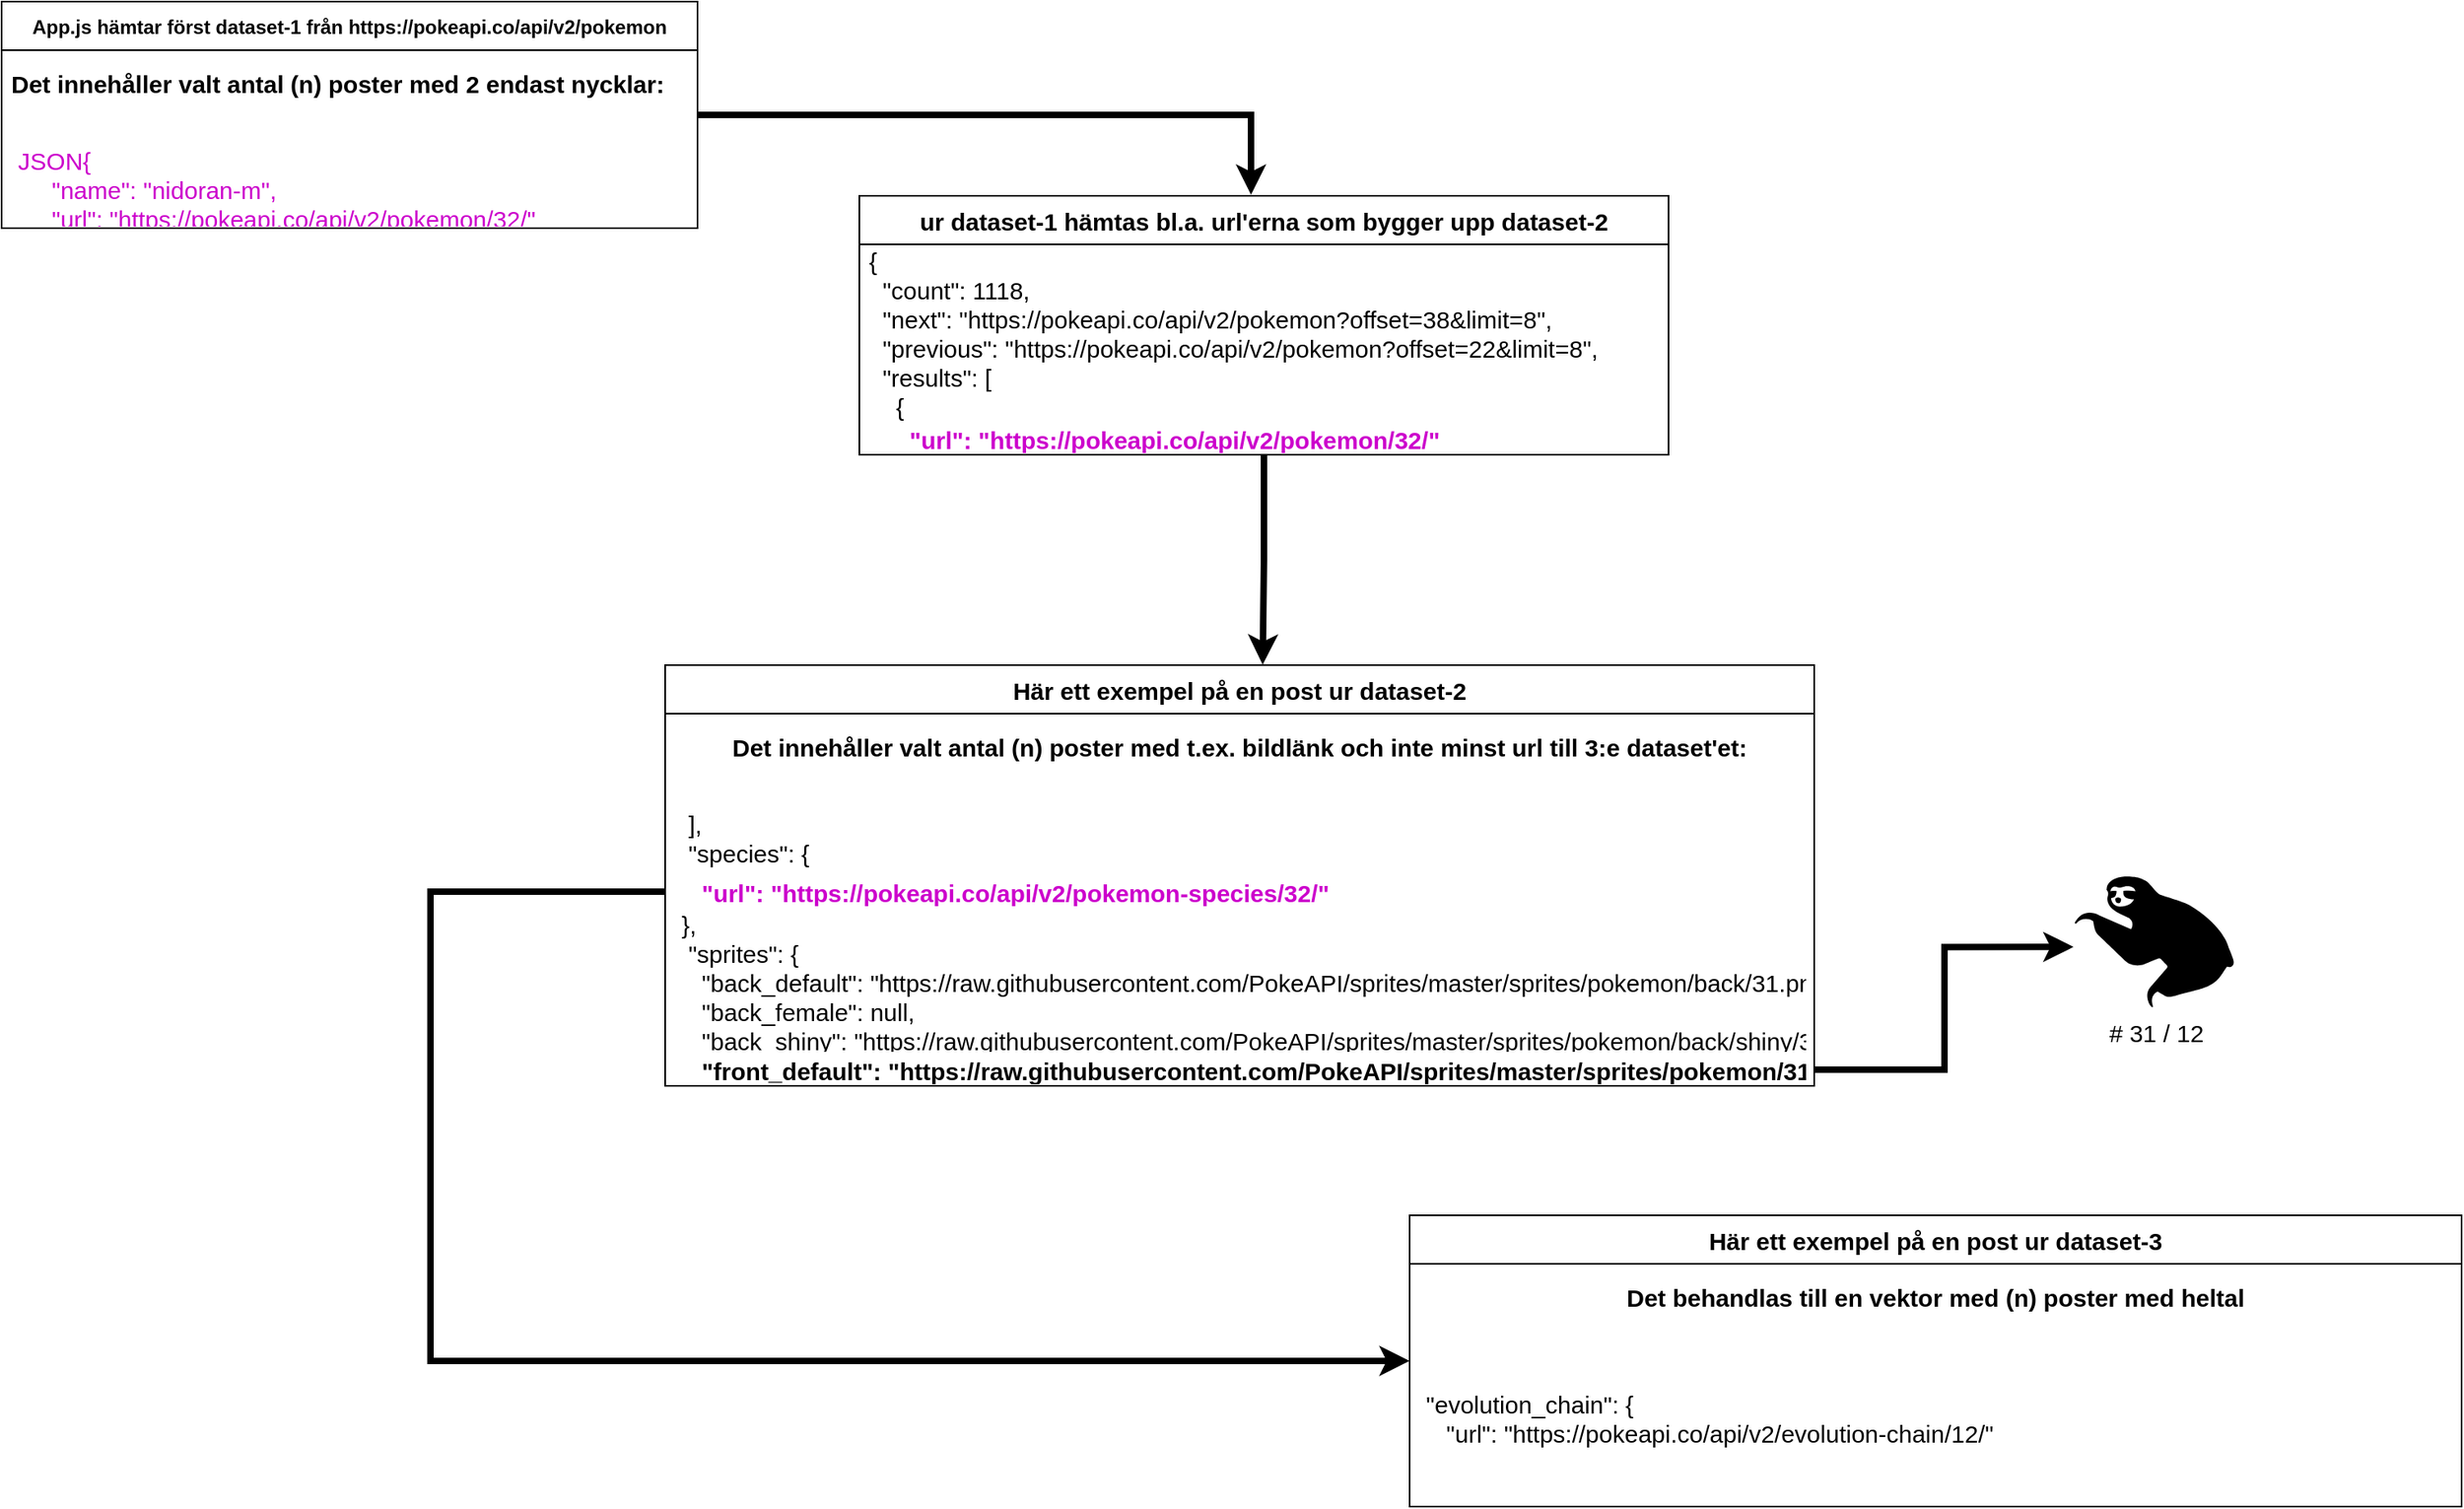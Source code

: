 <mxfile version="15.5.6" type="device"><diagram id="6V0g60K-LJ1o-W_xy7L0" name="Page-1"><mxGraphModel dx="1718" dy="1013" grid="1" gridSize="10" guides="1" tooltips="1" connect="1" arrows="1" fold="1" page="1" pageScale="1" pageWidth="1654" pageHeight="1169" math="0" shadow="0"><root><mxCell id="0"/><mxCell id="1" parent="0"/><mxCell id="k7H110tOIA1vkZcFhjTE-9" style="edgeStyle=orthogonalEdgeStyle;rounded=0;orthogonalLoop=1;jettySize=auto;html=1;entryX=0.52;entryY=-0.001;entryDx=0;entryDy=0;entryPerimeter=0;strokeWidth=4;" edge="1" parent="1" source="5SqV9xohT3CQeLlnFB8b-1" target="5SqV9xohT3CQeLlnFB8b-5"><mxGeometry relative="1" as="geometry"/></mxCell><mxCell id="5SqV9xohT3CQeLlnFB8b-1" value="ur dataset-1 hämtas bl.a. url'erna som bygger upp dataset-2" style="swimlane;fontStyle=1;childLayout=stackLayout;horizontal=1;startSize=30;horizontalStack=0;resizeParent=1;resizeParentMax=0;resizeLast=0;collapsible=1;marginBottom=0;fontSize=15;" parent="1" vertex="1"><mxGeometry x="820" y="270" width="500" height="160" as="geometry"/></mxCell><mxCell id="5SqV9xohT3CQeLlnFB8b-2" value="{&#10;  &quot;count&quot;: 1118,&#10;  &quot;next&quot;: &quot;https://pokeapi.co/api/v2/pokemon?offset=38&amp;limit=8&quot;,&#10;  &quot;previous&quot;: &quot;https://pokeapi.co/api/v2/pokemon?offset=22&amp;limit=8&quot;,&#10;  &quot;results&quot;: [&#10;    {&#10;      &quot;name&quot;: &quot;nidoqueen&quot;," style="text;strokeColor=none;fillColor=none;align=left;verticalAlign=middle;spacingLeft=4;spacingRight=4;overflow=hidden;points=[[0,0.5],[1,0.5]];portConstraint=eastwest;rotatable=0;fontSize=15;" parent="5SqV9xohT3CQeLlnFB8b-1" vertex="1"><mxGeometry y="30" width="500" height="110" as="geometry"/></mxCell><mxCell id="5SqV9xohT3CQeLlnFB8b-3" value="      &quot;url&quot;: &quot;https://pokeapi.co/api/v2/pokemon/32/&quot;" style="text;strokeColor=none;fillColor=none;align=left;verticalAlign=middle;spacingLeft=4;spacingRight=4;overflow=hidden;points=[[0,0.5],[1,0.5]];portConstraint=eastwest;rotatable=0;fontStyle=1;fontSize=15;fontColor=#CC00CC;" parent="5SqV9xohT3CQeLlnFB8b-1" vertex="1"><mxGeometry y="140" width="500" height="20" as="geometry"/></mxCell><mxCell id="5SqV9xohT3CQeLlnFB8b-5" value="Här ett exempel på en post ur dataset-2" style="swimlane;fontStyle=1;childLayout=stackLayout;horizontal=1;startSize=30;horizontalStack=0;resizeParent=1;resizeParentMax=0;resizeLast=0;collapsible=1;marginBottom=0;fontSize=15;" parent="1" vertex="1"><mxGeometry x="700" y="560" width="710" height="260" as="geometry"/></mxCell><mxCell id="k7H110tOIA1vkZcFhjTE-7" value="Det innehåller valt antal (n) poster med t.ex. bildlänk och inte minst url till 3:e dataset'et:" style="text;strokeColor=none;fillColor=none;align=center;verticalAlign=middle;spacingLeft=4;spacingRight=4;overflow=hidden;points=[[0,0.5],[1,0.5]];portConstraint=eastwest;rotatable=0;fontStyle=1;fontSize=15;" vertex="1" parent="5SqV9xohT3CQeLlnFB8b-5"><mxGeometry y="30" width="710" height="40" as="geometry"/></mxCell><mxCell id="5SqV9xohT3CQeLlnFB8b-6" value="    &#10;  ],&#10;  &quot;species&quot;: {&#10;    &quot;name&quot;: &quot;nidoqueen&quot;,&#10; " style="text;strokeColor=none;fillColor=none;align=left;verticalAlign=middle;spacingLeft=4;spacingRight=4;overflow=hidden;points=[[0,0.5],[1,0.5]];portConstraint=eastwest;rotatable=0;fontSize=15;" parent="5SqV9xohT3CQeLlnFB8b-5" vertex="1"><mxGeometry y="70" width="710" height="60" as="geometry"/></mxCell><mxCell id="5SqV9xohT3CQeLlnFB8b-7" value="    &quot;url&quot;: &quot;https://pokeapi.co/api/v2/pokemon-species/32/&quot;" style="text;strokeColor=none;fillColor=none;align=left;verticalAlign=middle;spacingLeft=4;spacingRight=4;overflow=hidden;points=[[0,0.5],[1,0.5]];portConstraint=eastwest;rotatable=0;fontStyle=1;fontSize=15;fontColor=#CC00CC;" parent="5SqV9xohT3CQeLlnFB8b-5" vertex="1"><mxGeometry y="130" width="710" height="20" as="geometry"/></mxCell><mxCell id="5SqV9xohT3CQeLlnFB8b-8" value=" },&#10;  &quot;sprites&quot;: {&#10;    &quot;back_default&quot;: &quot;https://raw.githubusercontent.com/PokeAPI/sprites/master/sprites/pokemon/back/31.png&quot;,&#10;    &quot;back_female&quot;: null,&#10;    &quot;back_shiny&quot;: &quot;https://raw.githubusercontent.com/PokeAPI/sprites/master/sprites/pokemon/back/shiny/31.png&quot;,&#10;    &quot;back_shiny_female&quot;: null,&#10;" style="text;strokeColor=none;fillColor=none;align=left;verticalAlign=middle;spacingLeft=4;spacingRight=4;overflow=hidden;points=[[0,0.5],[1,0.5]];portConstraint=eastwest;rotatable=0;fontSize=15;" parent="5SqV9xohT3CQeLlnFB8b-5" vertex="1"><mxGeometry y="150" width="710" height="90" as="geometry"/></mxCell><mxCell id="5SqV9xohT3CQeLlnFB8b-10" value="    &quot;front_default&quot;: &quot;https://raw.githubusercontent.com/PokeAPI/sprites/master/sprites/pokemon/31.png&quot;," style="text;strokeColor=none;fillColor=none;align=left;verticalAlign=middle;spacingLeft=4;spacingRight=4;overflow=hidden;points=[[0,0.5],[1,0.5]];portConstraint=eastwest;rotatable=0;fontStyle=1;fontSize=15;" parent="5SqV9xohT3CQeLlnFB8b-5" vertex="1"><mxGeometry y="240" width="710" height="20" as="geometry"/></mxCell><mxCell id="5SqV9xohT3CQeLlnFB8b-12" value="Här ett exempel på en post ur dataset-3" style="swimlane;fontStyle=1;childLayout=stackLayout;horizontal=1;startSize=30;horizontalStack=0;resizeParent=1;resizeParentMax=0;resizeLast=0;collapsible=1;marginBottom=0;fontSize=15;" parent="1" vertex="1"><mxGeometry x="1160" y="900" width="650" height="180" as="geometry"/></mxCell><mxCell id="k7H110tOIA1vkZcFhjTE-8" value="Det behandlas till en vektor med (n) poster med heltal" style="text;strokeColor=none;fillColor=none;align=center;verticalAlign=middle;spacingLeft=4;spacingRight=4;overflow=hidden;points=[[0,0.5],[1,0.5]];portConstraint=eastwest;rotatable=0;fontStyle=1;fontSize=15;" vertex="1" parent="5SqV9xohT3CQeLlnFB8b-12"><mxGeometry y="30" width="650" height="40" as="geometry"/></mxCell><mxCell id="5SqV9xohT3CQeLlnFB8b-13" value=" &quot;evolution_chain&quot;: {&#10;    &quot;url&quot;: &quot;https://pokeapi.co/api/v2/evolution-chain/12/&quot;" style="text;strokeColor=none;fillColor=none;align=left;verticalAlign=middle;spacingLeft=4;spacingRight=4;overflow=hidden;points=[[0,0.5],[1,0.5]];portConstraint=eastwest;rotatable=0;fontSize=15;" parent="5SqV9xohT3CQeLlnFB8b-12" vertex="1"><mxGeometry y="70" width="650" height="110" as="geometry"/></mxCell><mxCell id="5SqV9xohT3CQeLlnFB8b-18" style="edgeStyle=orthogonalEdgeStyle;rounded=0;orthogonalLoop=1;jettySize=auto;html=1;fontSize=15;exitX=0;exitY=0.5;exitDx=0;exitDy=0;strokeWidth=4;" parent="1" target="5SqV9xohT3CQeLlnFB8b-12" edge="1" source="5SqV9xohT3CQeLlnFB8b-7"><mxGeometry relative="1" as="geometry"><mxPoint x="250" y="621" as="sourcePoint"/><Array as="points"><mxPoint x="555" y="700"/></Array></mxGeometry></mxCell><mxCell id="5SqV9xohT3CQeLlnFB8b-20" value="# 31 / 12" style="shape=mxgraph.signs.animals.sloth;html=1;pointerEvents=1;fillColor=#000000;strokeColor=none;verticalLabelPosition=bottom;verticalAlign=top;align=center;fontSize=15;" parent="1" vertex="1"><mxGeometry x="1571" y="690.5" width="99" height="81" as="geometry"/></mxCell><mxCell id="5SqV9xohT3CQeLlnFB8b-21" style="edgeStyle=orthogonalEdgeStyle;rounded=0;orthogonalLoop=1;jettySize=auto;html=1;entryX=-0.008;entryY=0.539;entryDx=0;entryDy=0;entryPerimeter=0;fontSize=15;strokeWidth=4;" parent="1" source="5SqV9xohT3CQeLlnFB8b-10" target="5SqV9xohT3CQeLlnFB8b-20" edge="1"><mxGeometry relative="1" as="geometry"/></mxCell><mxCell id="k7H110tOIA1vkZcFhjTE-5" style="edgeStyle=orthogonalEdgeStyle;rounded=0;orthogonalLoop=1;jettySize=auto;html=1;entryX=0.484;entryY=-0.004;entryDx=0;entryDy=0;entryPerimeter=0;strokeWidth=4;" edge="1" parent="1" source="k7H110tOIA1vkZcFhjTE-1" target="5SqV9xohT3CQeLlnFB8b-1"><mxGeometry relative="1" as="geometry"/></mxCell><mxCell id="k7H110tOIA1vkZcFhjTE-1" value="App.js hämtar först dataset-1 från https://pokeapi.co/api/v2/pokemon" style="swimlane;fontStyle=1;childLayout=stackLayout;horizontal=1;startSize=30;horizontalStack=0;resizeParent=1;resizeParentMax=0;resizeLast=0;collapsible=1;marginBottom=0;" vertex="1" parent="1"><mxGeometry x="290" y="150" width="430" height="140" as="geometry"/></mxCell><mxCell id="k7H110tOIA1vkZcFhjTE-6" value="Det innehåller valt antal (n) poster med 2 endast nycklar:" style="text;strokeColor=none;fillColor=none;align=left;verticalAlign=middle;spacingLeft=4;spacingRight=4;overflow=hidden;points=[[0,0.5],[1,0.5]];portConstraint=eastwest;rotatable=0;fontStyle=1;fontSize=15;" vertex="1" parent="k7H110tOIA1vkZcFhjTE-1"><mxGeometry y="30" width="430" height="40" as="geometry"/></mxCell><mxCell id="5SqV9xohT3CQeLlnFB8b-4" value="&#10; JSON{&#10;      &quot;name&quot;: &quot;nidoran-m&quot;,&#10;      &quot;url&quot;: &quot;https://pokeapi.co/api/v2/pokemon/32/&quot;&#10;    },&#10;    {&#10;      &quot;name&quot;: &quot;nidorino&quot;,&#10;      &quot;url&quot;: &quot;https://pokeapi.co/api/v2/pokemon/33/&quot;&#10;    }" style="text;strokeColor=none;fillColor=none;align=left;verticalAlign=middle;spacingLeft=4;spacingRight=4;overflow=hidden;points=[[0,0.5],[1,0.5]];portConstraint=eastwest;rotatable=0;fontSize=15;fontStyle=0;fontColor=#CC00CC;" parent="k7H110tOIA1vkZcFhjTE-1" vertex="1"><mxGeometry y="70" width="430" height="70" as="geometry"/></mxCell></root></mxGraphModel></diagram></mxfile>